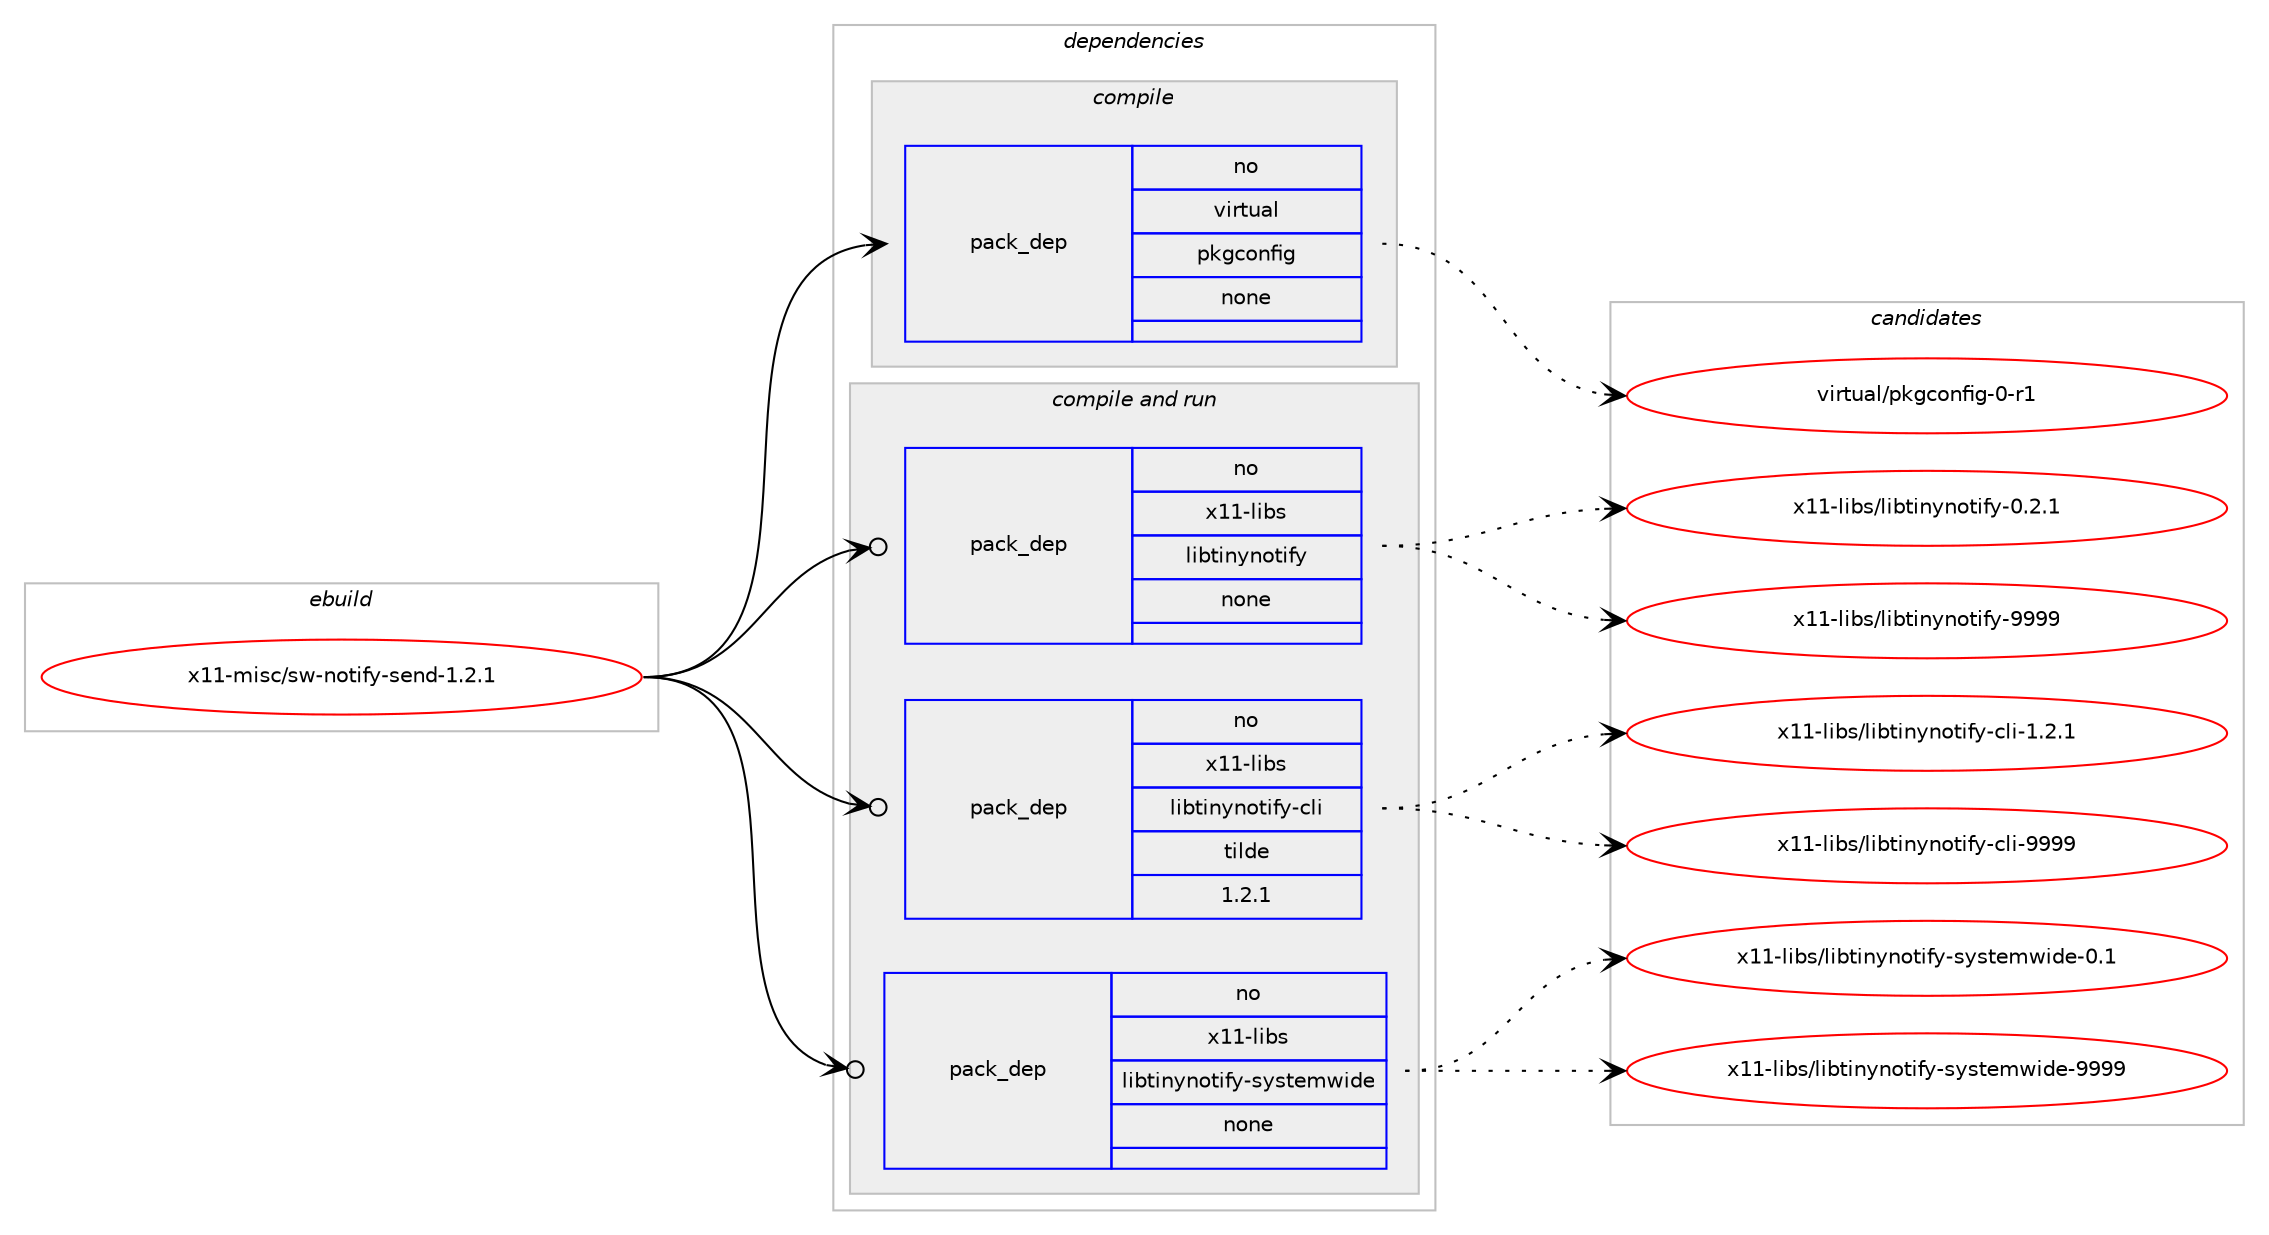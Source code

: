 digraph prolog {

# *************
# Graph options
# *************

newrank=true;
concentrate=true;
compound=true;
graph [rankdir=LR,fontname=Helvetica,fontsize=10,ranksep=1.5];#, ranksep=2.5, nodesep=0.2];
edge  [arrowhead=vee];
node  [fontname=Helvetica,fontsize=10];

# **********
# The ebuild
# **********

subgraph cluster_leftcol {
color=gray;
rank=same;
label=<<i>ebuild</i>>;
id [label="x11-misc/sw-notify-send-1.2.1", color=red, width=4, href="../x11-misc/sw-notify-send-1.2.1.svg"];
}

# ****************
# The dependencies
# ****************

subgraph cluster_midcol {
color=gray;
label=<<i>dependencies</i>>;
subgraph cluster_compile {
fillcolor="#eeeeee";
style=filled;
label=<<i>compile</i>>;
subgraph pack391199 {
dependency524351 [label=<<TABLE BORDER="0" CELLBORDER="1" CELLSPACING="0" CELLPADDING="4" WIDTH="220"><TR><TD ROWSPAN="6" CELLPADDING="30">pack_dep</TD></TR><TR><TD WIDTH="110">no</TD></TR><TR><TD>virtual</TD></TR><TR><TD>pkgconfig</TD></TR><TR><TD>none</TD></TR><TR><TD></TD></TR></TABLE>>, shape=none, color=blue];
}
id:e -> dependency524351:w [weight=20,style="solid",arrowhead="vee"];
}
subgraph cluster_compileandrun {
fillcolor="#eeeeee";
style=filled;
label=<<i>compile and run</i>>;
subgraph pack391200 {
dependency524352 [label=<<TABLE BORDER="0" CELLBORDER="1" CELLSPACING="0" CELLPADDING="4" WIDTH="220"><TR><TD ROWSPAN="6" CELLPADDING="30">pack_dep</TD></TR><TR><TD WIDTH="110">no</TD></TR><TR><TD>x11-libs</TD></TR><TR><TD>libtinynotify</TD></TR><TR><TD>none</TD></TR><TR><TD></TD></TR></TABLE>>, shape=none, color=blue];
}
id:e -> dependency524352:w [weight=20,style="solid",arrowhead="odotvee"];
subgraph pack391201 {
dependency524353 [label=<<TABLE BORDER="0" CELLBORDER="1" CELLSPACING="0" CELLPADDING="4" WIDTH="220"><TR><TD ROWSPAN="6" CELLPADDING="30">pack_dep</TD></TR><TR><TD WIDTH="110">no</TD></TR><TR><TD>x11-libs</TD></TR><TR><TD>libtinynotify-cli</TD></TR><TR><TD>tilde</TD></TR><TR><TD>1.2.1</TD></TR></TABLE>>, shape=none, color=blue];
}
id:e -> dependency524353:w [weight=20,style="solid",arrowhead="odotvee"];
subgraph pack391202 {
dependency524354 [label=<<TABLE BORDER="0" CELLBORDER="1" CELLSPACING="0" CELLPADDING="4" WIDTH="220"><TR><TD ROWSPAN="6" CELLPADDING="30">pack_dep</TD></TR><TR><TD WIDTH="110">no</TD></TR><TR><TD>x11-libs</TD></TR><TR><TD>libtinynotify-systemwide</TD></TR><TR><TD>none</TD></TR><TR><TD></TD></TR></TABLE>>, shape=none, color=blue];
}
id:e -> dependency524354:w [weight=20,style="solid",arrowhead="odotvee"];
}
subgraph cluster_run {
fillcolor="#eeeeee";
style=filled;
label=<<i>run</i>>;
}
}

# **************
# The candidates
# **************

subgraph cluster_choices {
rank=same;
color=gray;
label=<<i>candidates</i>>;

subgraph choice391199 {
color=black;
nodesep=1;
choice11810511411611797108471121071039911111010210510345484511449 [label="virtual/pkgconfig-0-r1", color=red, width=4,href="../virtual/pkgconfig-0-r1.svg"];
dependency524351:e -> choice11810511411611797108471121071039911111010210510345484511449:w [style=dotted,weight="100"];
}
subgraph choice391200 {
color=black;
nodesep=1;
choice120494945108105981154710810598116105110121110111116105102121454846504649 [label="x11-libs/libtinynotify-0.2.1", color=red, width=4,href="../x11-libs/libtinynotify-0.2.1.svg"];
choice1204949451081059811547108105981161051101211101111161051021214557575757 [label="x11-libs/libtinynotify-9999", color=red, width=4,href="../x11-libs/libtinynotify-9999.svg"];
dependency524352:e -> choice120494945108105981154710810598116105110121110111116105102121454846504649:w [style=dotted,weight="100"];
dependency524352:e -> choice1204949451081059811547108105981161051101211101111161051021214557575757:w [style=dotted,weight="100"];
}
subgraph choice391201 {
color=black;
nodesep=1;
choice1204949451081059811547108105981161051101211101111161051021214599108105454946504649 [label="x11-libs/libtinynotify-cli-1.2.1", color=red, width=4,href="../x11-libs/libtinynotify-cli-1.2.1.svg"];
choice12049494510810598115471081059811610511012111011111610510212145991081054557575757 [label="x11-libs/libtinynotify-cli-9999", color=red, width=4,href="../x11-libs/libtinynotify-cli-9999.svg"];
dependency524353:e -> choice1204949451081059811547108105981161051101211101111161051021214599108105454946504649:w [style=dotted,weight="100"];
dependency524353:e -> choice12049494510810598115471081059811610511012111011111610510212145991081054557575757:w [style=dotted,weight="100"];
}
subgraph choice391202 {
color=black;
nodesep=1;
choice1204949451081059811547108105981161051101211101111161051021214511512111511610110911910510010145484649 [label="x11-libs/libtinynotify-systemwide-0.1", color=red, width=4,href="../x11-libs/libtinynotify-systemwide-0.1.svg"];
choice120494945108105981154710810598116105110121110111116105102121451151211151161011091191051001014557575757 [label="x11-libs/libtinynotify-systemwide-9999", color=red, width=4,href="../x11-libs/libtinynotify-systemwide-9999.svg"];
dependency524354:e -> choice1204949451081059811547108105981161051101211101111161051021214511512111511610110911910510010145484649:w [style=dotted,weight="100"];
dependency524354:e -> choice120494945108105981154710810598116105110121110111116105102121451151211151161011091191051001014557575757:w [style=dotted,weight="100"];
}
}

}
